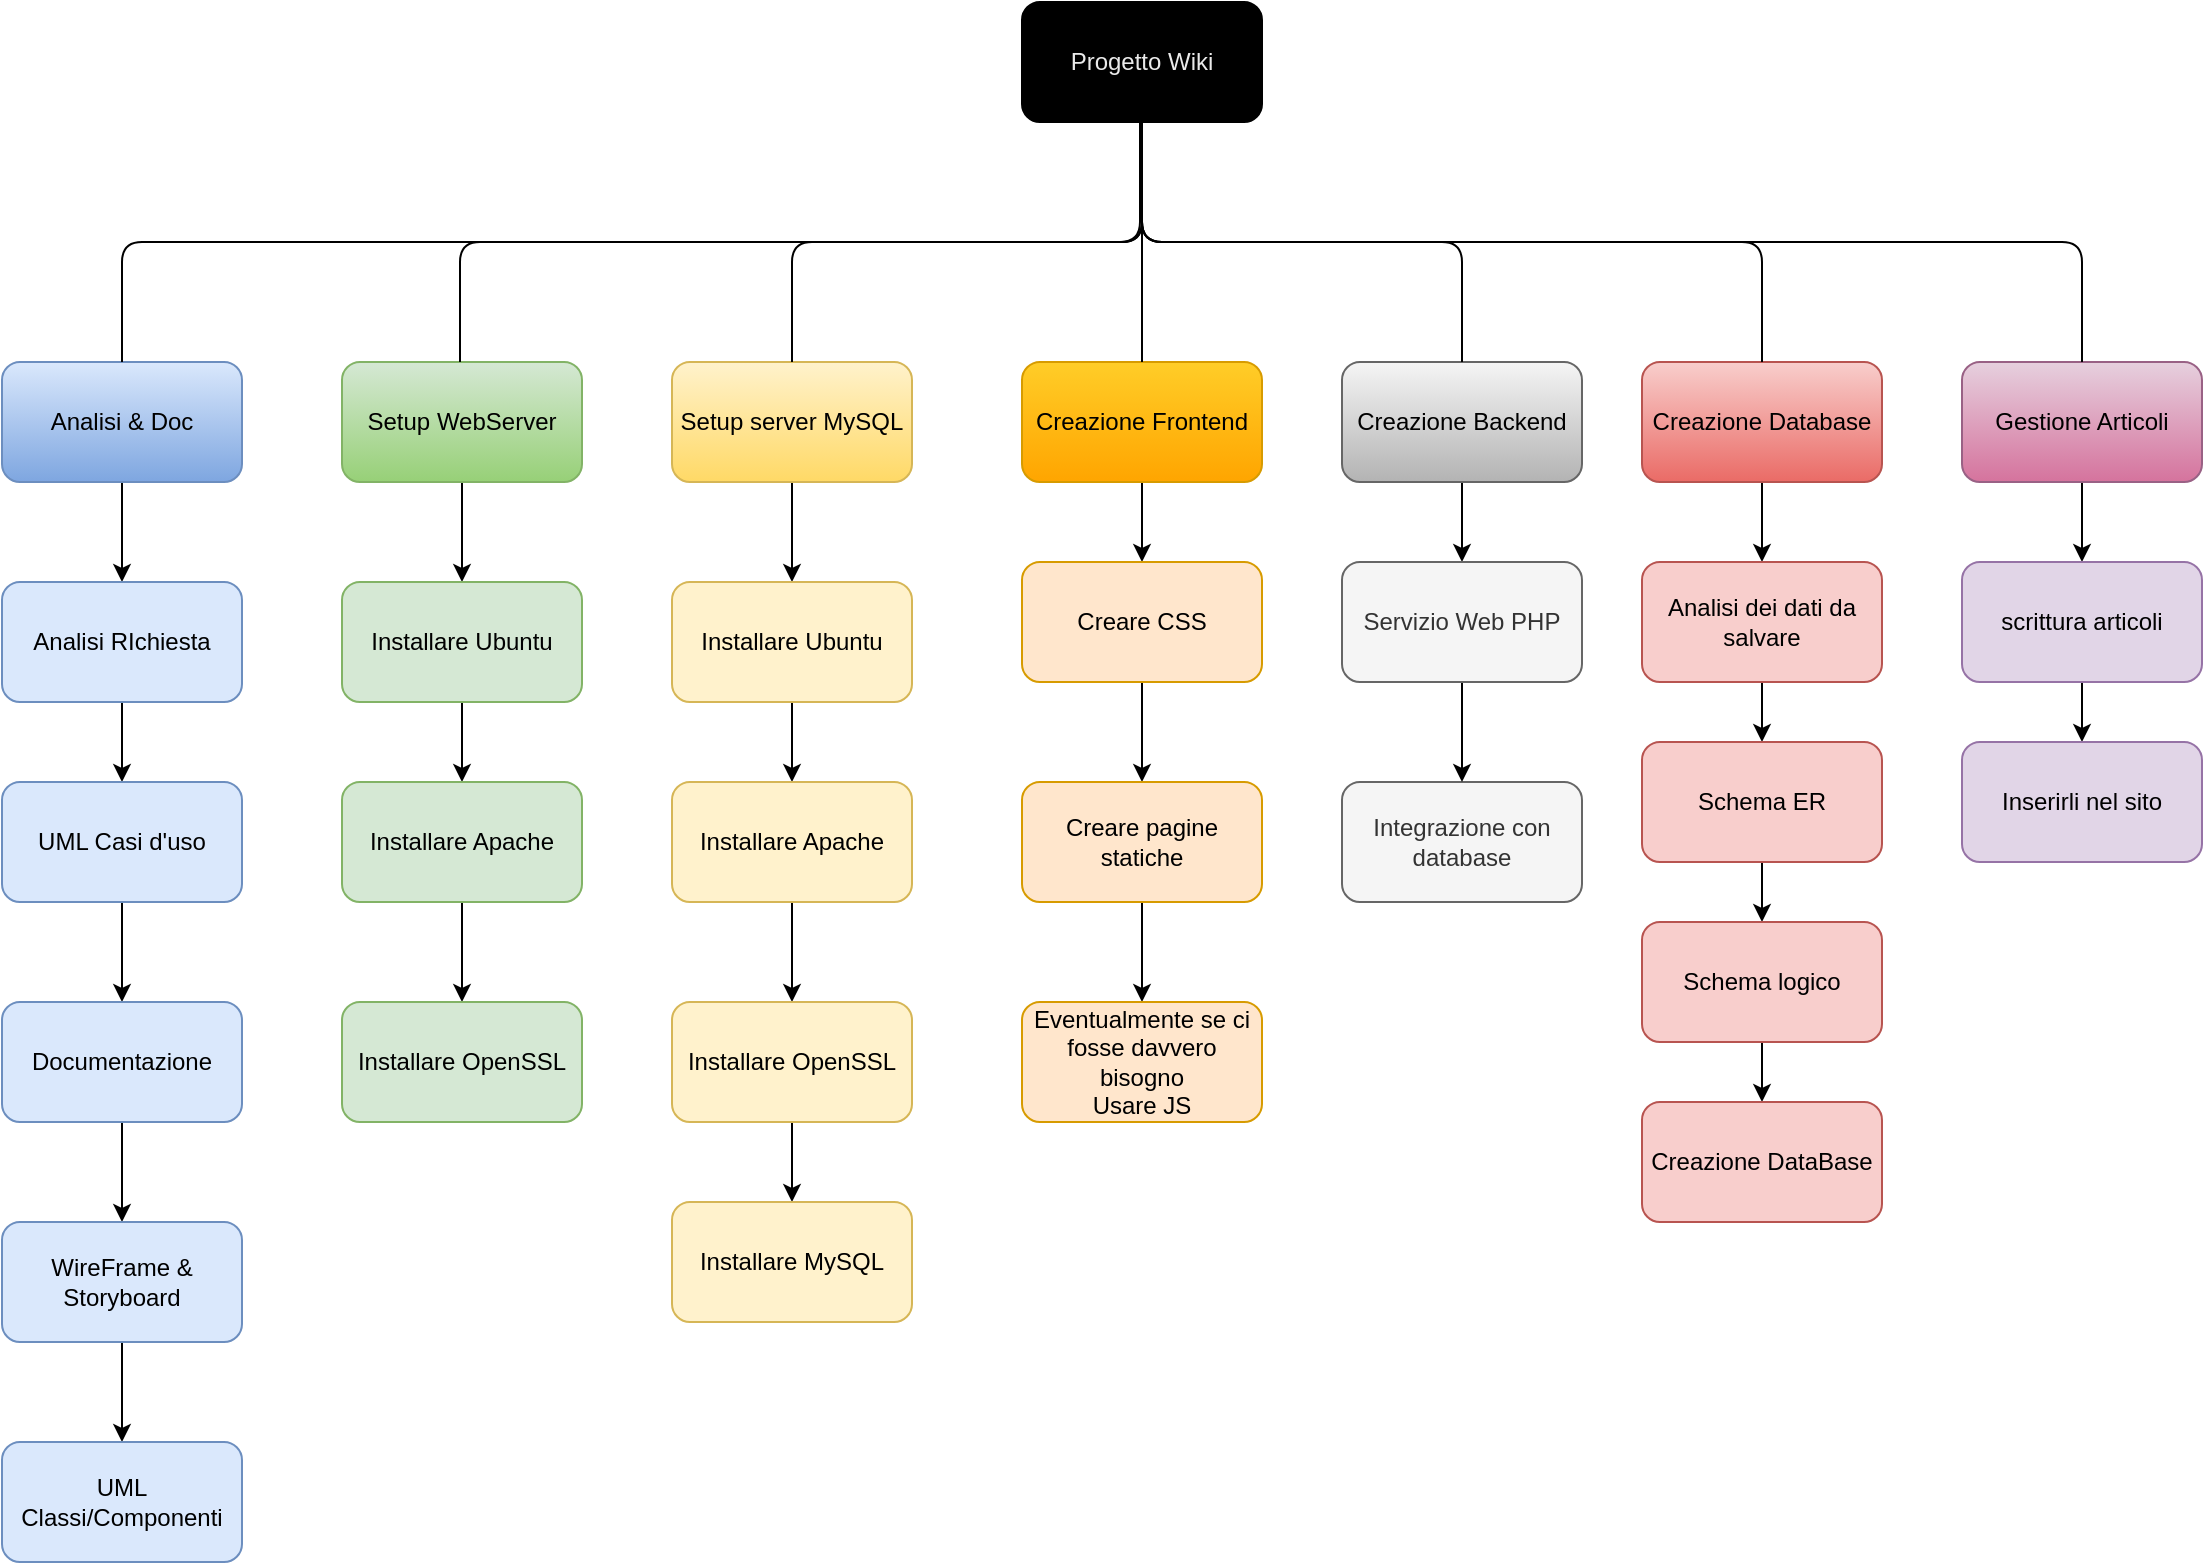 <mxfile>
    <diagram id="o0mXXxS4oLoQkD0jAtlO" name="Page-1">
        <mxGraphModel dx="1243" dy="938" grid="1" gridSize="10" guides="1" tooltips="1" connect="1" arrows="1" fold="1" page="1" pageScale="1" pageWidth="850" pageHeight="1100" math="0" shadow="0">
            <root>
                <mxCell id="0"/>
                <mxCell id="1" parent="0"/>
                <mxCell id="2" value="Progetto Wiki" style="rounded=1;whiteSpace=wrap;html=1;fillColor=#000000;fontColor=#EAEAEA;" parent="1" vertex="1">
                    <mxGeometry x="790" y="50" width="120" height="60" as="geometry"/>
                </mxCell>
                <mxCell id="Q9y1Sk_SfGKJlz_eW2y1-17" style="edgeStyle=none;html=1;exitX=0.5;exitY=1;exitDx=0;exitDy=0;entryX=0.5;entryY=0;entryDx=0;entryDy=0;" edge="1" parent="1" source="3" target="Q9y1Sk_SfGKJlz_eW2y1-16">
                    <mxGeometry relative="1" as="geometry"/>
                </mxCell>
                <mxCell id="3" value="Analisi &amp;amp; Doc" style="rounded=1;whiteSpace=wrap;html=1;fillColor=#dae8fc;strokeColor=#6c8ebf;gradientColor=#7ea6e0;" vertex="1" parent="1">
                    <mxGeometry x="280" y="230" width="120" height="60" as="geometry"/>
                </mxCell>
                <mxCell id="Q9y1Sk_SfGKJlz_eW2y1-27" style="edgeStyle=none;html=1;exitX=0.5;exitY=1;exitDx=0;exitDy=0;entryX=0.5;entryY=0;entryDx=0;entryDy=0;" edge="1" parent="1" source="4" target="Q9y1Sk_SfGKJlz_eW2y1-26">
                    <mxGeometry relative="1" as="geometry"/>
                </mxCell>
                <mxCell id="4" value="Setup WebServer" style="rounded=1;whiteSpace=wrap;html=1;fillColor=#d5e8d4;strokeColor=#82b366;gradientColor=#97d077;" vertex="1" parent="1">
                    <mxGeometry x="450" y="230" width="120" height="60" as="geometry"/>
                </mxCell>
                <mxCell id="Q9y1Sk_SfGKJlz_eW2y1-37" style="edgeStyle=none;html=1;exitX=0.5;exitY=1;exitDx=0;exitDy=0;entryX=0.5;entryY=0;entryDx=0;entryDy=0;" edge="1" parent="1" source="5" target="Q9y1Sk_SfGKJlz_eW2y1-33">
                    <mxGeometry relative="1" as="geometry"/>
                </mxCell>
                <mxCell id="5" value="Setup server&amp;nbsp;&lt;span style=&quot;background-color: transparent;&quot;&gt;MySQL&lt;/span&gt;" style="rounded=1;whiteSpace=wrap;html=1;fillColor=#fff2cc;strokeColor=#d6b656;gradientColor=#ffd966;" vertex="1" parent="1">
                    <mxGeometry x="615" y="230" width="120" height="60" as="geometry"/>
                </mxCell>
                <mxCell id="Q9y1Sk_SfGKJlz_eW2y1-41" style="edgeStyle=none;html=1;exitX=0.5;exitY=1;exitDx=0;exitDy=0;entryX=0.5;entryY=0;entryDx=0;entryDy=0;" edge="1" parent="1" source="6" target="24">
                    <mxGeometry relative="1" as="geometry"/>
                </mxCell>
                <mxCell id="6" value="Creazione Frontend" style="rounded=1;whiteSpace=wrap;html=1;fillColor=#ffcd28;strokeColor=#d79b00;gradientColor=#ffa500;" vertex="1" parent="1">
                    <mxGeometry x="790" y="230" width="120" height="60" as="geometry"/>
                </mxCell>
                <mxCell id="30" style="edgeStyle=none;html=1;exitX=0.5;exitY=1;exitDx=0;exitDy=0;entryX=0.5;entryY=0;entryDx=0;entryDy=0;" edge="1" parent="1" source="7" target="28">
                    <mxGeometry relative="1" as="geometry"/>
                </mxCell>
                <mxCell id="7" value="Creazione Backend" style="rounded=1;whiteSpace=wrap;html=1;fillColor=#f5f5f5;strokeColor=#666666;gradientColor=#b3b3b3;" vertex="1" parent="1">
                    <mxGeometry x="950" y="230" width="120" height="60" as="geometry"/>
                </mxCell>
                <mxCell id="20" style="edgeStyle=none;html=1;exitX=0.5;exitY=1;exitDx=0;exitDy=0;entryX=0.5;entryY=0;entryDx=0;entryDy=0;" edge="1" parent="1" source="Q9y1Sk_SfGKJlz_eW2y1-7" target="16">
                    <mxGeometry relative="1" as="geometry"/>
                </mxCell>
                <mxCell id="Q9y1Sk_SfGKJlz_eW2y1-7" value="Creazione Database" style="rounded=1;whiteSpace=wrap;html=1;fillColor=#f8cecc;strokeColor=#b85450;gradientColor=#ea6b66;" vertex="1" parent="1">
                    <mxGeometry x="1100" y="230" width="120" height="60" as="geometry"/>
                </mxCell>
                <mxCell id="15" style="edgeStyle=none;html=1;exitX=0.5;exitY=1;exitDx=0;exitDy=0;entryX=0.5;entryY=0;entryDx=0;entryDy=0;" edge="1" parent="1" source="Q9y1Sk_SfGKJlz_eW2y1-8" target="13">
                    <mxGeometry relative="1" as="geometry"/>
                </mxCell>
                <mxCell id="Q9y1Sk_SfGKJlz_eW2y1-8" value="Gestione Articoli" style="rounded=1;whiteSpace=wrap;html=1;fillColor=#e6d0de;strokeColor=#996185;gradientColor=#d5739d;" vertex="1" parent="1">
                    <mxGeometry x="1260" y="230" width="120" height="60" as="geometry"/>
                </mxCell>
                <mxCell id="Q9y1Sk_SfGKJlz_eW2y1-11" value="" style="endArrow=none;html=1;exitX=0.5;exitY=0;exitDx=0;exitDy=0;" edge="1" parent="1">
                    <mxGeometry width="50" height="50" relative="1" as="geometry">
                        <mxPoint x="509" y="230" as="sourcePoint"/>
                        <mxPoint x="849" y="110" as="targetPoint"/>
                        <Array as="points">
                            <mxPoint x="509" y="170"/>
                            <mxPoint x="849" y="170"/>
                        </Array>
                    </mxGeometry>
                </mxCell>
                <mxCell id="Q9y1Sk_SfGKJlz_eW2y1-12" value="" style="endArrow=none;html=1;entryX=0.5;entryY=1;entryDx=0;entryDy=0;exitX=0.5;exitY=0;exitDx=0;exitDy=0;" edge="1" parent="1" source="3" target="2">
                    <mxGeometry width="50" height="50" relative="1" as="geometry">
                        <mxPoint x="530" y="150" as="sourcePoint"/>
                        <mxPoint x="580" y="100" as="targetPoint"/>
                        <Array as="points">
                            <mxPoint x="340" y="170"/>
                            <mxPoint x="850" y="170"/>
                        </Array>
                    </mxGeometry>
                </mxCell>
                <mxCell id="11" value="" style="endArrow=none;html=1;entryX=0.5;entryY=1;entryDx=0;entryDy=0;exitX=0.5;exitY=0;exitDx=0;exitDy=0;" edge="1" parent="1" source="7" target="2">
                    <mxGeometry width="50" height="50" relative="1" as="geometry">
                        <mxPoint x="690" y="520" as="sourcePoint"/>
                        <mxPoint x="740" y="470" as="targetPoint"/>
                        <Array as="points">
                            <mxPoint x="1010" y="170"/>
                            <mxPoint x="850" y="170"/>
                        </Array>
                    </mxGeometry>
                </mxCell>
                <mxCell id="Q9y1Sk_SfGKJlz_eW2y1-13" value="" style="endArrow=none;html=1;entryX=0.5;entryY=1;entryDx=0;entryDy=0;exitX=0.5;exitY=0;exitDx=0;exitDy=0;" edge="1" parent="1" source="Q9y1Sk_SfGKJlz_eW2y1-8" target="2">
                    <mxGeometry width="50" height="50" relative="1" as="geometry">
                        <mxPoint x="1210" y="130" as="sourcePoint"/>
                        <mxPoint x="1260" y="80" as="targetPoint"/>
                        <Array as="points">
                            <mxPoint x="1320" y="170"/>
                            <mxPoint x="850" y="170"/>
                        </Array>
                    </mxGeometry>
                </mxCell>
                <mxCell id="Q9y1Sk_SfGKJlz_eW2y1-14" value="" style="endArrow=none;html=1;entryX=0.5;entryY=1;entryDx=0;entryDy=0;exitX=0.5;exitY=0;exitDx=0;exitDy=0;" edge="1" parent="1" source="Q9y1Sk_SfGKJlz_eW2y1-7" target="2">
                    <mxGeometry width="50" height="50" relative="1" as="geometry">
                        <mxPoint x="1120" y="150" as="sourcePoint"/>
                        <mxPoint x="1170" y="100" as="targetPoint"/>
                        <Array as="points">
                            <mxPoint x="1160" y="170"/>
                            <mxPoint x="850" y="170"/>
                        </Array>
                    </mxGeometry>
                </mxCell>
                <mxCell id="12" value="" style="endArrow=none;html=1;entryX=0.5;entryY=1;entryDx=0;entryDy=0;exitX=0.5;exitY=0;exitDx=0;exitDy=0;" edge="1" parent="1" source="6" target="2">
                    <mxGeometry width="50" height="50" relative="1" as="geometry">
                        <mxPoint x="690" y="520" as="sourcePoint"/>
                        <mxPoint x="740" y="470" as="targetPoint"/>
                    </mxGeometry>
                </mxCell>
                <mxCell id="Q9y1Sk_SfGKJlz_eW2y1-15" value="" style="endArrow=none;html=1;exitX=0.5;exitY=0;exitDx=0;exitDy=0;entryX=0.5;entryY=1;entryDx=0;entryDy=0;" edge="1" parent="1" source="5" target="2">
                    <mxGeometry width="50" height="50" relative="1" as="geometry">
                        <mxPoint x="640" y="140" as="sourcePoint"/>
                        <mxPoint x="690" y="90" as="targetPoint"/>
                        <Array as="points">
                            <mxPoint x="675" y="170"/>
                            <mxPoint x="850" y="170"/>
                        </Array>
                    </mxGeometry>
                </mxCell>
                <mxCell id="Q9y1Sk_SfGKJlz_eW2y1-19" style="edgeStyle=none;html=1;exitX=0.5;exitY=1;exitDx=0;exitDy=0;entryX=0.5;entryY=0;entryDx=0;entryDy=0;" edge="1" parent="1" source="Q9y1Sk_SfGKJlz_eW2y1-16" target="Q9y1Sk_SfGKJlz_eW2y1-18">
                    <mxGeometry relative="1" as="geometry"/>
                </mxCell>
                <mxCell id="Q9y1Sk_SfGKJlz_eW2y1-16" value="Analisi RIchiesta" style="rounded=1;whiteSpace=wrap;html=1;fillColor=#dae8fc;strokeColor=#6c8ebf;" vertex="1" parent="1">
                    <mxGeometry x="280" y="340" width="120" height="60" as="geometry"/>
                </mxCell>
                <mxCell id="Q9y1Sk_SfGKJlz_eW2y1-21" style="edgeStyle=none;html=1;exitX=0.5;exitY=1;exitDx=0;exitDy=0;entryX=0.5;entryY=0;entryDx=0;entryDy=0;" edge="1" parent="1" source="Q9y1Sk_SfGKJlz_eW2y1-18" target="Q9y1Sk_SfGKJlz_eW2y1-20">
                    <mxGeometry relative="1" as="geometry"/>
                </mxCell>
                <mxCell id="Q9y1Sk_SfGKJlz_eW2y1-18" value="UML Casi d&#39;uso" style="rounded=1;whiteSpace=wrap;html=1;fillColor=#dae8fc;strokeColor=#6c8ebf;" vertex="1" parent="1">
                    <mxGeometry x="280" y="440" width="120" height="60" as="geometry"/>
                </mxCell>
                <mxCell id="Q9y1Sk_SfGKJlz_eW2y1-25" style="edgeStyle=none;html=1;exitX=0.5;exitY=1;exitDx=0;exitDy=0;" edge="1" parent="1" source="Q9y1Sk_SfGKJlz_eW2y1-20" target="Q9y1Sk_SfGKJlz_eW2y1-22">
                    <mxGeometry relative="1" as="geometry"/>
                </mxCell>
                <mxCell id="Q9y1Sk_SfGKJlz_eW2y1-20" value="Documentazione" style="rounded=1;whiteSpace=wrap;html=1;fillColor=#dae8fc;strokeColor=#6c8ebf;" vertex="1" parent="1">
                    <mxGeometry x="280" y="550" width="120" height="60" as="geometry"/>
                </mxCell>
                <mxCell id="Q9y1Sk_SfGKJlz_eW2y1-24" style="edgeStyle=none;html=1;exitX=0.5;exitY=1;exitDx=0;exitDy=0;" edge="1" parent="1" source="Q9y1Sk_SfGKJlz_eW2y1-22" target="Q9y1Sk_SfGKJlz_eW2y1-23">
                    <mxGeometry relative="1" as="geometry"/>
                </mxCell>
                <mxCell id="Q9y1Sk_SfGKJlz_eW2y1-22" value="WireFrame &amp;amp; Storyboard" style="rounded=1;whiteSpace=wrap;html=1;fillColor=#dae8fc;strokeColor=#6c8ebf;" vertex="1" parent="1">
                    <mxGeometry x="280" y="660" width="120" height="60" as="geometry"/>
                </mxCell>
                <mxCell id="Q9y1Sk_SfGKJlz_eW2y1-23" value="UML Classi/Componenti" style="rounded=1;whiteSpace=wrap;html=1;fillColor=#dae8fc;strokeColor=#6c8ebf;" vertex="1" parent="1">
                    <mxGeometry x="280" y="770" width="120" height="60" as="geometry"/>
                </mxCell>
                <mxCell id="Q9y1Sk_SfGKJlz_eW2y1-45" style="edgeStyle=none;html=1;exitX=0.5;exitY=1;exitDx=0;exitDy=0;entryX=0.5;entryY=0;entryDx=0;entryDy=0;" edge="1" parent="1" source="13" target="Q9y1Sk_SfGKJlz_eW2y1-44">
                    <mxGeometry relative="1" as="geometry"/>
                </mxCell>
                <mxCell id="13" value="scrittura articoli" style="rounded=1;whiteSpace=wrap;html=1;fillColor=#e1d5e7;strokeColor=#9673a6;" vertex="1" parent="1">
                    <mxGeometry x="1260" y="330" width="120" height="60" as="geometry"/>
                </mxCell>
                <mxCell id="21" style="edgeStyle=none;html=1;exitX=0.5;exitY=1;exitDx=0;exitDy=0;entryX=0.5;entryY=0;entryDx=0;entryDy=0;" edge="1" parent="1" source="16" target="17">
                    <mxGeometry relative="1" as="geometry"/>
                </mxCell>
                <mxCell id="16" value="Analisi dei dati da salvare" style="rounded=1;whiteSpace=wrap;html=1;fillColor=#f8cecc;strokeColor=#b85450;" vertex="1" parent="1">
                    <mxGeometry x="1100" y="330" width="120" height="60" as="geometry"/>
                </mxCell>
                <mxCell id="22" style="edgeStyle=none;html=1;exitX=0.5;exitY=1;exitDx=0;exitDy=0;" edge="1" parent="1" source="17" target="18">
                    <mxGeometry relative="1" as="geometry"/>
                </mxCell>
                <mxCell id="17" value="Schema ER" style="rounded=1;whiteSpace=wrap;html=1;fillColor=#f8cecc;strokeColor=#b85450;" vertex="1" parent="1">
                    <mxGeometry x="1100" y="420" width="120" height="60" as="geometry"/>
                </mxCell>
                <mxCell id="23" style="edgeStyle=none;html=1;exitX=0.5;exitY=1;exitDx=0;exitDy=0;entryX=0.5;entryY=0;entryDx=0;entryDy=0;" edge="1" parent="1" source="18" target="19">
                    <mxGeometry relative="1" as="geometry"/>
                </mxCell>
                <mxCell id="18" value="Schema logico" style="rounded=1;whiteSpace=wrap;html=1;fillColor=#f8cecc;strokeColor=#b85450;" vertex="1" parent="1">
                    <mxGeometry x="1100" y="510" width="120" height="60" as="geometry"/>
                </mxCell>
                <mxCell id="Q9y1Sk_SfGKJlz_eW2y1-29" style="edgeStyle=none;html=1;exitX=0.5;exitY=1;exitDx=0;exitDy=0;entryX=0.5;entryY=0;entryDx=0;entryDy=0;" edge="1" parent="1" source="Q9y1Sk_SfGKJlz_eW2y1-26" target="Q9y1Sk_SfGKJlz_eW2y1-28">
                    <mxGeometry relative="1" as="geometry"/>
                </mxCell>
                <mxCell id="Q9y1Sk_SfGKJlz_eW2y1-26" value="Installare Ubuntu" style="rounded=1;whiteSpace=wrap;html=1;fillColor=#d5e8d4;strokeColor=#82b366;" vertex="1" parent="1">
                    <mxGeometry x="450" y="340" width="120" height="60" as="geometry"/>
                </mxCell>
                <mxCell id="19" value="Creazione DataBase" style="rounded=1;whiteSpace=wrap;html=1;fillColor=#f8cecc;strokeColor=#b85450;" vertex="1" parent="1">
                    <mxGeometry x="1100" y="600" width="120" height="60" as="geometry"/>
                </mxCell>
                <mxCell id="Q9y1Sk_SfGKJlz_eW2y1-31" style="edgeStyle=none;html=1;exitX=0.5;exitY=1;exitDx=0;exitDy=0;entryX=0.5;entryY=0;entryDx=0;entryDy=0;" edge="1" parent="1" source="Q9y1Sk_SfGKJlz_eW2y1-28" target="Q9y1Sk_SfGKJlz_eW2y1-30">
                    <mxGeometry relative="1" as="geometry"/>
                </mxCell>
                <mxCell id="Q9y1Sk_SfGKJlz_eW2y1-28" value="Installare Apache" style="rounded=1;whiteSpace=wrap;html=1;fillColor=#d5e8d4;strokeColor=#82b366;" vertex="1" parent="1">
                    <mxGeometry x="450" y="440" width="120" height="60" as="geometry"/>
                </mxCell>
                <mxCell id="Q9y1Sk_SfGKJlz_eW2y1-30" value="Installare OpenSSL" style="rounded=1;whiteSpace=wrap;html=1;fillColor=#d5e8d4;strokeColor=#82b366;" vertex="1" parent="1">
                    <mxGeometry x="450" y="550" width="120" height="60" as="geometry"/>
                </mxCell>
                <mxCell id="Q9y1Sk_SfGKJlz_eW2y1-32" style="edgeStyle=none;html=1;exitX=0.5;exitY=1;exitDx=0;exitDy=0;entryX=0.5;entryY=0;entryDx=0;entryDy=0;" edge="1" parent="1" source="Q9y1Sk_SfGKJlz_eW2y1-33" target="Q9y1Sk_SfGKJlz_eW2y1-35">
                    <mxGeometry relative="1" as="geometry"/>
                </mxCell>
                <mxCell id="Q9y1Sk_SfGKJlz_eW2y1-33" value="Installare Ubuntu" style="rounded=1;whiteSpace=wrap;html=1;fillColor=#fff2cc;strokeColor=#d6b656;" vertex="1" parent="1">
                    <mxGeometry x="615" y="340" width="120" height="60" as="geometry"/>
                </mxCell>
                <mxCell id="Q9y1Sk_SfGKJlz_eW2y1-34" style="edgeStyle=none;html=1;exitX=0.5;exitY=1;exitDx=0;exitDy=0;entryX=0.5;entryY=0;entryDx=0;entryDy=0;" edge="1" parent="1" source="Q9y1Sk_SfGKJlz_eW2y1-35" target="Q9y1Sk_SfGKJlz_eW2y1-36">
                    <mxGeometry relative="1" as="geometry"/>
                </mxCell>
                <mxCell id="Q9y1Sk_SfGKJlz_eW2y1-35" value="Installare Apache" style="rounded=1;whiteSpace=wrap;html=1;fillColor=#fff2cc;strokeColor=#d6b656;" vertex="1" parent="1">
                    <mxGeometry x="615" y="440" width="120" height="60" as="geometry"/>
                </mxCell>
                <mxCell id="Q9y1Sk_SfGKJlz_eW2y1-39" style="edgeStyle=none;html=1;exitX=0.5;exitY=1;exitDx=0;exitDy=0;entryX=0.5;entryY=0;entryDx=0;entryDy=0;" edge="1" parent="1" source="Q9y1Sk_SfGKJlz_eW2y1-36" target="Q9y1Sk_SfGKJlz_eW2y1-38">
                    <mxGeometry relative="1" as="geometry"/>
                </mxCell>
                <mxCell id="Q9y1Sk_SfGKJlz_eW2y1-36" value="Installare OpenSSL" style="rounded=1;whiteSpace=wrap;html=1;fillColor=#fff2cc;strokeColor=#d6b656;" vertex="1" parent="1">
                    <mxGeometry x="615" y="550" width="120" height="60" as="geometry"/>
                </mxCell>
                <mxCell id="Q9y1Sk_SfGKJlz_eW2y1-42" style="edgeStyle=none;html=1;exitX=0.5;exitY=1;exitDx=0;exitDy=0;entryX=0.5;entryY=0;entryDx=0;entryDy=0;" edge="1" parent="1" source="24" target="25">
                    <mxGeometry relative="1" as="geometry"/>
                </mxCell>
                <mxCell id="24" value="Creare CSS" style="rounded=1;whiteSpace=wrap;html=1;fillColor=#ffe6cc;strokeColor=#d79b00;" vertex="1" parent="1">
                    <mxGeometry x="790" y="330" width="120" height="60" as="geometry"/>
                </mxCell>
                <mxCell id="Q9y1Sk_SfGKJlz_eW2y1-43" style="edgeStyle=none;html=1;exitX=0.5;exitY=1;exitDx=0;exitDy=0;" edge="1" parent="1" source="25" target="Q9y1Sk_SfGKJlz_eW2y1-40">
                    <mxGeometry relative="1" as="geometry"/>
                </mxCell>
                <mxCell id="25" value="Creare pagine statiche" style="rounded=1;whiteSpace=wrap;html=1;fillColor=#ffe6cc;strokeColor=#d79b00;" vertex="1" parent="1">
                    <mxGeometry x="790" y="440" width="120" height="60" as="geometry"/>
                </mxCell>
                <mxCell id="Q9y1Sk_SfGKJlz_eW2y1-38" value="Installare MySQL" style="rounded=1;whiteSpace=wrap;html=1;fillColor=#fff2cc;strokeColor=#d6b656;" vertex="1" parent="1">
                    <mxGeometry x="615" y="650" width="120" height="60" as="geometry"/>
                </mxCell>
                <mxCell id="26" value="Integrazione con database" style="rounded=1;whiteSpace=wrap;html=1;fillColor=#f5f5f5;fontColor=#333333;strokeColor=#666666;" vertex="1" parent="1">
                    <mxGeometry x="950" y="440" width="120" height="60" as="geometry"/>
                </mxCell>
                <mxCell id="Q9y1Sk_SfGKJlz_eW2y1-40" value="Eventualmente se ci fosse davvero bisogno&lt;br&gt;Usare JS" style="rounded=1;whiteSpace=wrap;html=1;fillColor=#ffe6cc;strokeColor=#d79b00;" vertex="1" parent="1">
                    <mxGeometry x="790" y="550" width="120" height="60" as="geometry"/>
                </mxCell>
                <mxCell id="29" style="edgeStyle=none;html=1;entryX=0.5;entryY=0;entryDx=0;entryDy=0;" edge="1" parent="1" source="28" target="26">
                    <mxGeometry relative="1" as="geometry"/>
                </mxCell>
                <mxCell id="28" value="Servizio Web PHP" style="rounded=1;whiteSpace=wrap;html=1;fillColor=#f5f5f5;fontColor=#333333;strokeColor=#666666;" vertex="1" parent="1">
                    <mxGeometry x="950" y="330" width="120" height="60" as="geometry"/>
                </mxCell>
                <mxCell id="Q9y1Sk_SfGKJlz_eW2y1-44" value="Inserirli nel sito" style="rounded=1;whiteSpace=wrap;html=1;fillColor=#e1d5e7;strokeColor=#9673a6;" vertex="1" parent="1">
                    <mxGeometry x="1260" y="420" width="120" height="60" as="geometry"/>
                </mxCell>
            </root>
        </mxGraphModel>
    </diagram>
</mxfile>